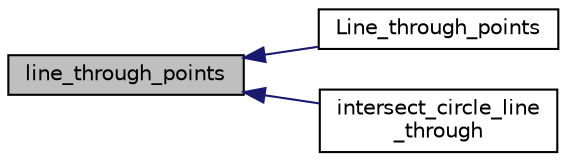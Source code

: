 digraph "line_through_points"
{
  edge [fontname="Helvetica",fontsize="10",labelfontname="Helvetica",labelfontsize="10"];
  node [fontname="Helvetica",fontsize="10",shape=record];
  rankdir="LR";
  Node307 [label="line_through_points",height=0.2,width=0.4,color="black", fillcolor="grey75", style="filled", fontcolor="black"];
  Node307 -> Node308 [dir="back",color="midnightblue",fontsize="10",style="solid",fontname="Helvetica"];
  Node308 [label="Line_through_points",height=0.2,width=0.4,color="black", fillcolor="white", style="filled",URL="$d7/d04/graphics_8h.html#ab75a4d12a81cf7069ae5f4d7e2c9b1b7"];
  Node307 -> Node309 [dir="back",color="midnightblue",fontsize="10",style="solid",fontname="Helvetica"];
  Node309 [label="intersect_circle_line\l_through",height=0.2,width=0.4,color="black", fillcolor="white", style="filled",URL="$d7/d04/graphics_8h.html#aff0422122d76e944bc98278016b3a549"];
}
